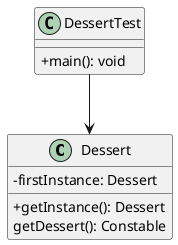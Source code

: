 @startuml
skinparam classAttributeIconSize 0

class Dessert{
    - firstInstance: Dessert
    + getInstance(): Dessert
    getDessert(): Constable
}

class DessertTest{
+main(): void
}

DessertTest --> Dessert
@enduml